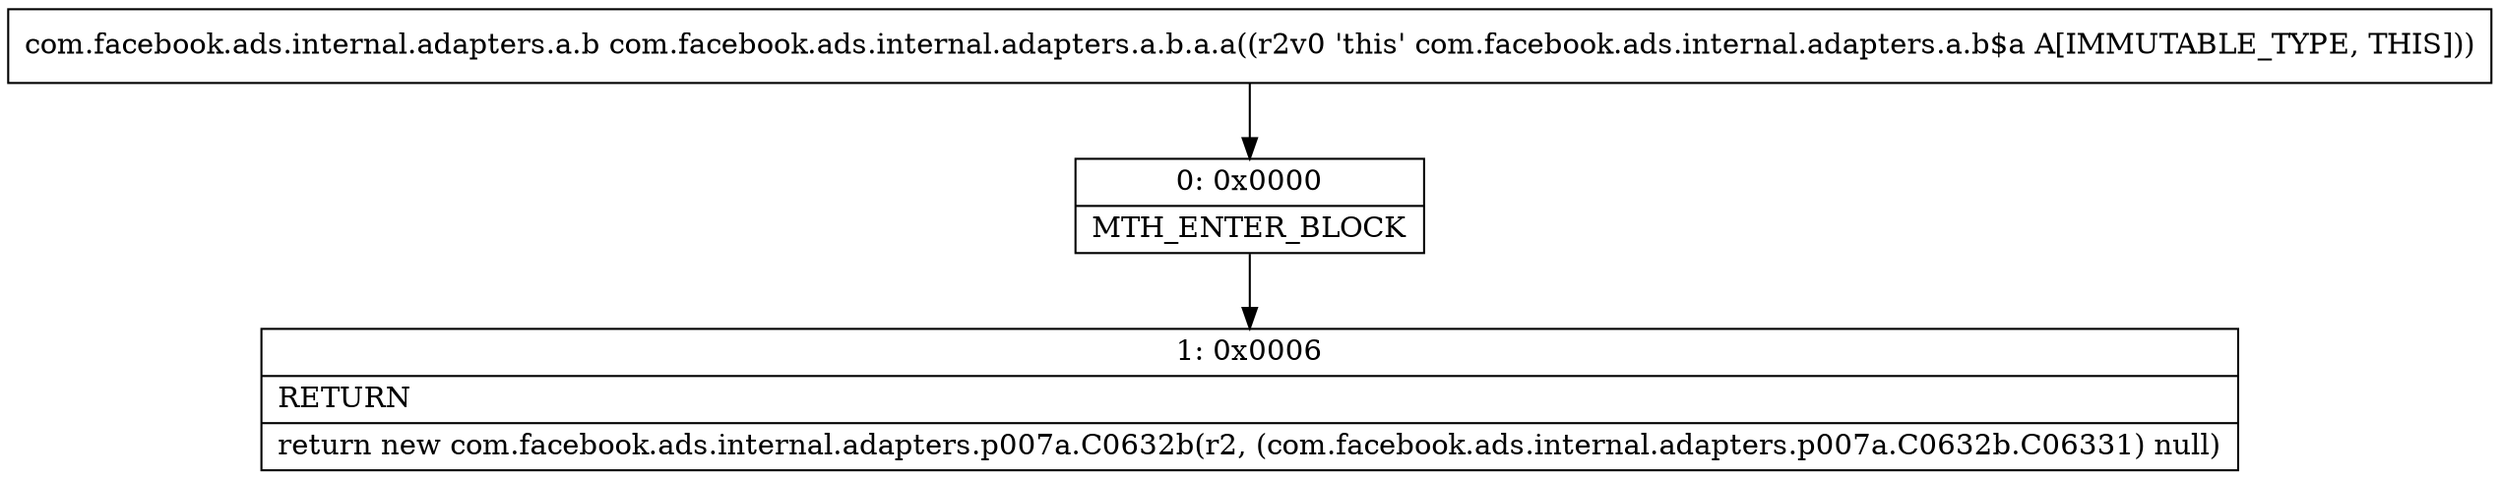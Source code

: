 digraph "CFG forcom.facebook.ads.internal.adapters.a.b.a.a()Lcom\/facebook\/ads\/internal\/adapters\/a\/b;" {
Node_0 [shape=record,label="{0\:\ 0x0000|MTH_ENTER_BLOCK\l}"];
Node_1 [shape=record,label="{1\:\ 0x0006|RETURN\l|return new com.facebook.ads.internal.adapters.p007a.C0632b(r2, (com.facebook.ads.internal.adapters.p007a.C0632b.C06331) null)\l}"];
MethodNode[shape=record,label="{com.facebook.ads.internal.adapters.a.b com.facebook.ads.internal.adapters.a.b.a.a((r2v0 'this' com.facebook.ads.internal.adapters.a.b$a A[IMMUTABLE_TYPE, THIS])) }"];
MethodNode -> Node_0;
Node_0 -> Node_1;
}

